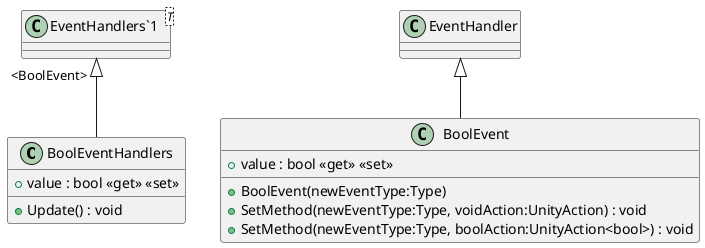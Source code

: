 @startuml
class BoolEventHandlers {
    + value : bool <<get>> <<set>>
    + Update() : void
}
class BoolEvent {
    + BoolEvent(newEventType:Type)
    + SetMethod(newEventType:Type, voidAction:UnityAction) : void
    + SetMethod(newEventType:Type, boolAction:UnityAction<bool>) : void
    + value : bool <<get>> <<set>>
}
class "EventHandlers`1"<T> {
}
"EventHandlers`1" "<BoolEvent>" <|-- BoolEventHandlers
EventHandler <|-- BoolEvent
@enduml
